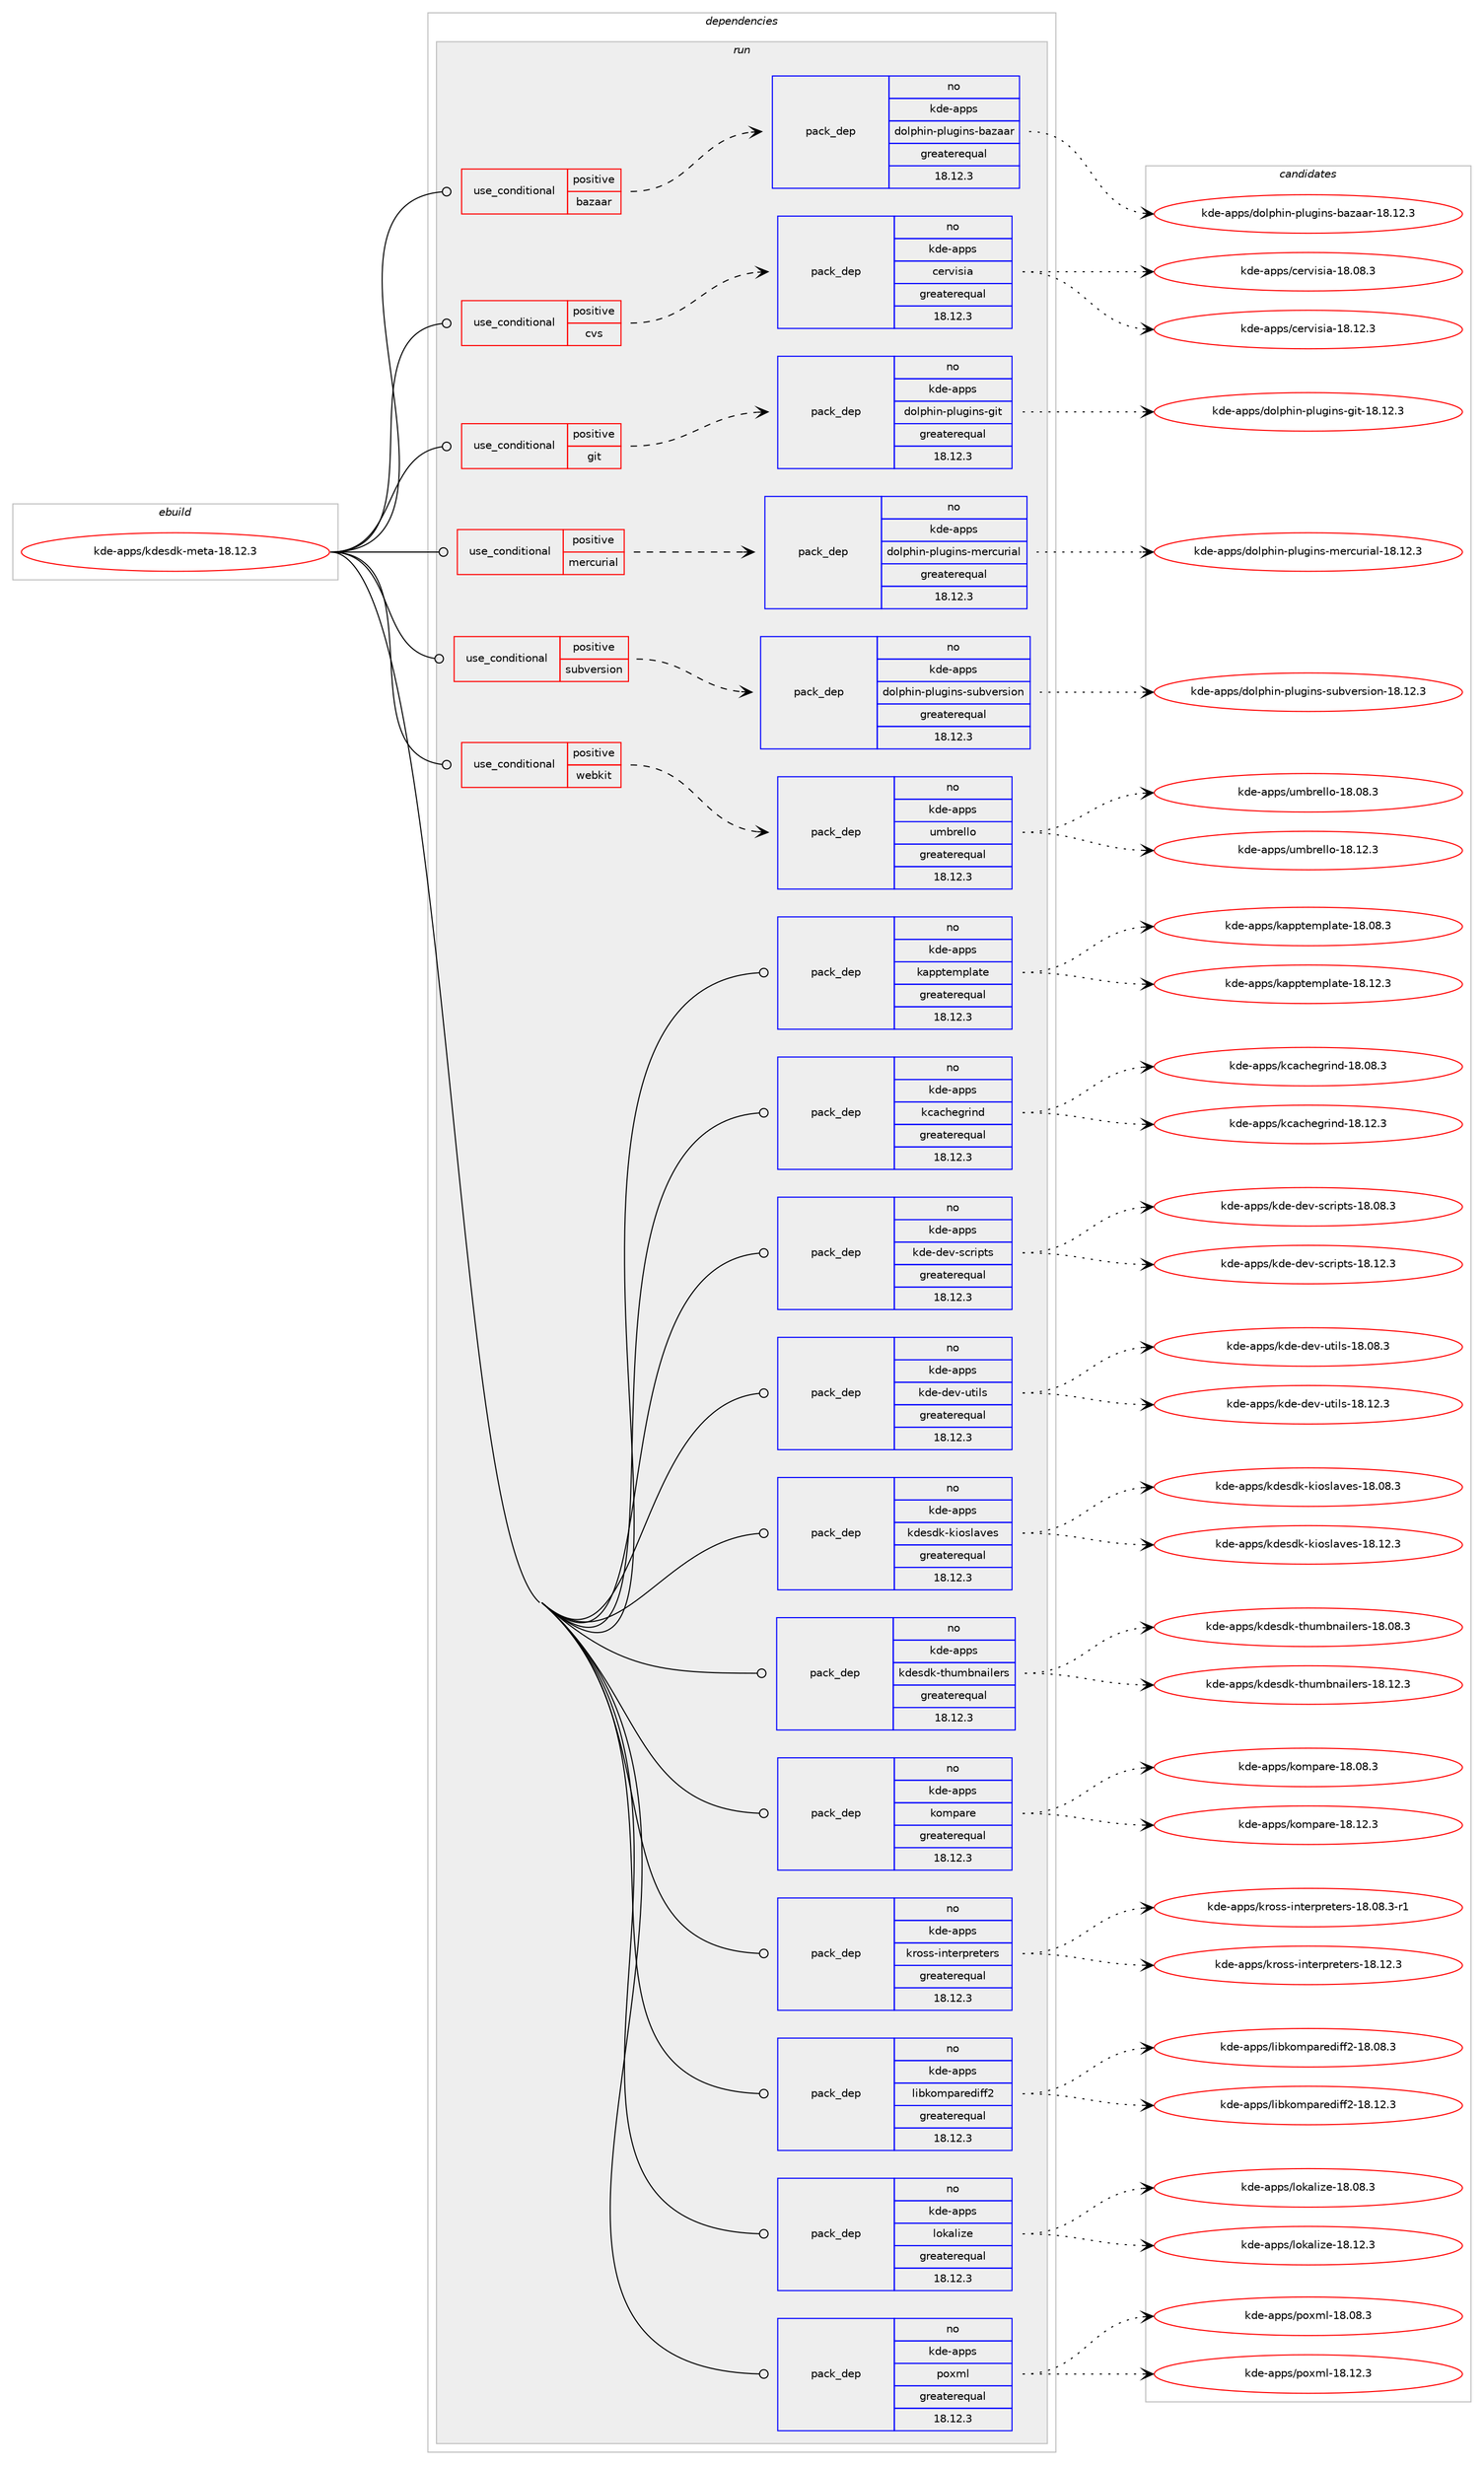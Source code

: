 digraph prolog {

# *************
# Graph options
# *************

newrank=true;
concentrate=true;
compound=true;
graph [rankdir=LR,fontname=Helvetica,fontsize=10,ranksep=1.5];#, ranksep=2.5, nodesep=0.2];
edge  [arrowhead=vee];
node  [fontname=Helvetica,fontsize=10];

# **********
# The ebuild
# **********

subgraph cluster_leftcol {
color=gray;
rank=same;
label=<<i>ebuild</i>>;
id [label="kde-apps/kdesdk-meta-18.12.3", color=red, width=4, href="../kde-apps/kdesdk-meta-18.12.3.svg"];
}

# ****************
# The dependencies
# ****************

subgraph cluster_midcol {
color=gray;
label=<<i>dependencies</i>>;
subgraph cluster_compile {
fillcolor="#eeeeee";
style=filled;
label=<<i>compile</i>>;
}
subgraph cluster_compileandrun {
fillcolor="#eeeeee";
style=filled;
label=<<i>compile and run</i>>;
}
subgraph cluster_run {
fillcolor="#eeeeee";
style=filled;
label=<<i>run</i>>;
subgraph cond428818 {
dependency1575548 [label=<<TABLE BORDER="0" CELLBORDER="1" CELLSPACING="0" CELLPADDING="4"><TR><TD ROWSPAN="3" CELLPADDING="10">use_conditional</TD></TR><TR><TD>positive</TD></TR><TR><TD>bazaar</TD></TR></TABLE>>, shape=none, color=red];
subgraph pack1122279 {
dependency1575549 [label=<<TABLE BORDER="0" CELLBORDER="1" CELLSPACING="0" CELLPADDING="4" WIDTH="220"><TR><TD ROWSPAN="6" CELLPADDING="30">pack_dep</TD></TR><TR><TD WIDTH="110">no</TD></TR><TR><TD>kde-apps</TD></TR><TR><TD>dolphin-plugins-bazaar</TD></TR><TR><TD>greaterequal</TD></TR><TR><TD>18.12.3</TD></TR></TABLE>>, shape=none, color=blue];
}
dependency1575548:e -> dependency1575549:w [weight=20,style="dashed",arrowhead="vee"];
}
id:e -> dependency1575548:w [weight=20,style="solid",arrowhead="odot"];
subgraph cond428819 {
dependency1575550 [label=<<TABLE BORDER="0" CELLBORDER="1" CELLSPACING="0" CELLPADDING="4"><TR><TD ROWSPAN="3" CELLPADDING="10">use_conditional</TD></TR><TR><TD>positive</TD></TR><TR><TD>cvs</TD></TR></TABLE>>, shape=none, color=red];
subgraph pack1122280 {
dependency1575551 [label=<<TABLE BORDER="0" CELLBORDER="1" CELLSPACING="0" CELLPADDING="4" WIDTH="220"><TR><TD ROWSPAN="6" CELLPADDING="30">pack_dep</TD></TR><TR><TD WIDTH="110">no</TD></TR><TR><TD>kde-apps</TD></TR><TR><TD>cervisia</TD></TR><TR><TD>greaterequal</TD></TR><TR><TD>18.12.3</TD></TR></TABLE>>, shape=none, color=blue];
}
dependency1575550:e -> dependency1575551:w [weight=20,style="dashed",arrowhead="vee"];
}
id:e -> dependency1575550:w [weight=20,style="solid",arrowhead="odot"];
subgraph cond428820 {
dependency1575552 [label=<<TABLE BORDER="0" CELLBORDER="1" CELLSPACING="0" CELLPADDING="4"><TR><TD ROWSPAN="3" CELLPADDING="10">use_conditional</TD></TR><TR><TD>positive</TD></TR><TR><TD>git</TD></TR></TABLE>>, shape=none, color=red];
subgraph pack1122281 {
dependency1575553 [label=<<TABLE BORDER="0" CELLBORDER="1" CELLSPACING="0" CELLPADDING="4" WIDTH="220"><TR><TD ROWSPAN="6" CELLPADDING="30">pack_dep</TD></TR><TR><TD WIDTH="110">no</TD></TR><TR><TD>kde-apps</TD></TR><TR><TD>dolphin-plugins-git</TD></TR><TR><TD>greaterequal</TD></TR><TR><TD>18.12.3</TD></TR></TABLE>>, shape=none, color=blue];
}
dependency1575552:e -> dependency1575553:w [weight=20,style="dashed",arrowhead="vee"];
}
id:e -> dependency1575552:w [weight=20,style="solid",arrowhead="odot"];
subgraph cond428821 {
dependency1575554 [label=<<TABLE BORDER="0" CELLBORDER="1" CELLSPACING="0" CELLPADDING="4"><TR><TD ROWSPAN="3" CELLPADDING="10">use_conditional</TD></TR><TR><TD>positive</TD></TR><TR><TD>mercurial</TD></TR></TABLE>>, shape=none, color=red];
subgraph pack1122282 {
dependency1575555 [label=<<TABLE BORDER="0" CELLBORDER="1" CELLSPACING="0" CELLPADDING="4" WIDTH="220"><TR><TD ROWSPAN="6" CELLPADDING="30">pack_dep</TD></TR><TR><TD WIDTH="110">no</TD></TR><TR><TD>kde-apps</TD></TR><TR><TD>dolphin-plugins-mercurial</TD></TR><TR><TD>greaterequal</TD></TR><TR><TD>18.12.3</TD></TR></TABLE>>, shape=none, color=blue];
}
dependency1575554:e -> dependency1575555:w [weight=20,style="dashed",arrowhead="vee"];
}
id:e -> dependency1575554:w [weight=20,style="solid",arrowhead="odot"];
subgraph cond428822 {
dependency1575556 [label=<<TABLE BORDER="0" CELLBORDER="1" CELLSPACING="0" CELLPADDING="4"><TR><TD ROWSPAN="3" CELLPADDING="10">use_conditional</TD></TR><TR><TD>positive</TD></TR><TR><TD>subversion</TD></TR></TABLE>>, shape=none, color=red];
subgraph pack1122283 {
dependency1575557 [label=<<TABLE BORDER="0" CELLBORDER="1" CELLSPACING="0" CELLPADDING="4" WIDTH="220"><TR><TD ROWSPAN="6" CELLPADDING="30">pack_dep</TD></TR><TR><TD WIDTH="110">no</TD></TR><TR><TD>kde-apps</TD></TR><TR><TD>dolphin-plugins-subversion</TD></TR><TR><TD>greaterequal</TD></TR><TR><TD>18.12.3</TD></TR></TABLE>>, shape=none, color=blue];
}
dependency1575556:e -> dependency1575557:w [weight=20,style="dashed",arrowhead="vee"];
}
id:e -> dependency1575556:w [weight=20,style="solid",arrowhead="odot"];
subgraph cond428823 {
dependency1575558 [label=<<TABLE BORDER="0" CELLBORDER="1" CELLSPACING="0" CELLPADDING="4"><TR><TD ROWSPAN="3" CELLPADDING="10">use_conditional</TD></TR><TR><TD>positive</TD></TR><TR><TD>webkit</TD></TR></TABLE>>, shape=none, color=red];
subgraph pack1122284 {
dependency1575559 [label=<<TABLE BORDER="0" CELLBORDER="1" CELLSPACING="0" CELLPADDING="4" WIDTH="220"><TR><TD ROWSPAN="6" CELLPADDING="30">pack_dep</TD></TR><TR><TD WIDTH="110">no</TD></TR><TR><TD>kde-apps</TD></TR><TR><TD>umbrello</TD></TR><TR><TD>greaterequal</TD></TR><TR><TD>18.12.3</TD></TR></TABLE>>, shape=none, color=blue];
}
dependency1575558:e -> dependency1575559:w [weight=20,style="dashed",arrowhead="vee"];
}
id:e -> dependency1575558:w [weight=20,style="solid",arrowhead="odot"];
subgraph pack1122285 {
dependency1575560 [label=<<TABLE BORDER="0" CELLBORDER="1" CELLSPACING="0" CELLPADDING="4" WIDTH="220"><TR><TD ROWSPAN="6" CELLPADDING="30">pack_dep</TD></TR><TR><TD WIDTH="110">no</TD></TR><TR><TD>kde-apps</TD></TR><TR><TD>kapptemplate</TD></TR><TR><TD>greaterequal</TD></TR><TR><TD>18.12.3</TD></TR></TABLE>>, shape=none, color=blue];
}
id:e -> dependency1575560:w [weight=20,style="solid",arrowhead="odot"];
subgraph pack1122286 {
dependency1575561 [label=<<TABLE BORDER="0" CELLBORDER="1" CELLSPACING="0" CELLPADDING="4" WIDTH="220"><TR><TD ROWSPAN="6" CELLPADDING="30">pack_dep</TD></TR><TR><TD WIDTH="110">no</TD></TR><TR><TD>kde-apps</TD></TR><TR><TD>kcachegrind</TD></TR><TR><TD>greaterequal</TD></TR><TR><TD>18.12.3</TD></TR></TABLE>>, shape=none, color=blue];
}
id:e -> dependency1575561:w [weight=20,style="solid",arrowhead="odot"];
subgraph pack1122287 {
dependency1575562 [label=<<TABLE BORDER="0" CELLBORDER="1" CELLSPACING="0" CELLPADDING="4" WIDTH="220"><TR><TD ROWSPAN="6" CELLPADDING="30">pack_dep</TD></TR><TR><TD WIDTH="110">no</TD></TR><TR><TD>kde-apps</TD></TR><TR><TD>kde-dev-scripts</TD></TR><TR><TD>greaterequal</TD></TR><TR><TD>18.12.3</TD></TR></TABLE>>, shape=none, color=blue];
}
id:e -> dependency1575562:w [weight=20,style="solid",arrowhead="odot"];
subgraph pack1122288 {
dependency1575563 [label=<<TABLE BORDER="0" CELLBORDER="1" CELLSPACING="0" CELLPADDING="4" WIDTH="220"><TR><TD ROWSPAN="6" CELLPADDING="30">pack_dep</TD></TR><TR><TD WIDTH="110">no</TD></TR><TR><TD>kde-apps</TD></TR><TR><TD>kde-dev-utils</TD></TR><TR><TD>greaterequal</TD></TR><TR><TD>18.12.3</TD></TR></TABLE>>, shape=none, color=blue];
}
id:e -> dependency1575563:w [weight=20,style="solid",arrowhead="odot"];
subgraph pack1122289 {
dependency1575564 [label=<<TABLE BORDER="0" CELLBORDER="1" CELLSPACING="0" CELLPADDING="4" WIDTH="220"><TR><TD ROWSPAN="6" CELLPADDING="30">pack_dep</TD></TR><TR><TD WIDTH="110">no</TD></TR><TR><TD>kde-apps</TD></TR><TR><TD>kdesdk-kioslaves</TD></TR><TR><TD>greaterequal</TD></TR><TR><TD>18.12.3</TD></TR></TABLE>>, shape=none, color=blue];
}
id:e -> dependency1575564:w [weight=20,style="solid",arrowhead="odot"];
subgraph pack1122290 {
dependency1575565 [label=<<TABLE BORDER="0" CELLBORDER="1" CELLSPACING="0" CELLPADDING="4" WIDTH="220"><TR><TD ROWSPAN="6" CELLPADDING="30">pack_dep</TD></TR><TR><TD WIDTH="110">no</TD></TR><TR><TD>kde-apps</TD></TR><TR><TD>kdesdk-thumbnailers</TD></TR><TR><TD>greaterequal</TD></TR><TR><TD>18.12.3</TD></TR></TABLE>>, shape=none, color=blue];
}
id:e -> dependency1575565:w [weight=20,style="solid",arrowhead="odot"];
subgraph pack1122291 {
dependency1575566 [label=<<TABLE BORDER="0" CELLBORDER="1" CELLSPACING="0" CELLPADDING="4" WIDTH="220"><TR><TD ROWSPAN="6" CELLPADDING="30">pack_dep</TD></TR><TR><TD WIDTH="110">no</TD></TR><TR><TD>kde-apps</TD></TR><TR><TD>kompare</TD></TR><TR><TD>greaterequal</TD></TR><TR><TD>18.12.3</TD></TR></TABLE>>, shape=none, color=blue];
}
id:e -> dependency1575566:w [weight=20,style="solid",arrowhead="odot"];
subgraph pack1122292 {
dependency1575567 [label=<<TABLE BORDER="0" CELLBORDER="1" CELLSPACING="0" CELLPADDING="4" WIDTH="220"><TR><TD ROWSPAN="6" CELLPADDING="30">pack_dep</TD></TR><TR><TD WIDTH="110">no</TD></TR><TR><TD>kde-apps</TD></TR><TR><TD>kross-interpreters</TD></TR><TR><TD>greaterequal</TD></TR><TR><TD>18.12.3</TD></TR></TABLE>>, shape=none, color=blue];
}
id:e -> dependency1575567:w [weight=20,style="solid",arrowhead="odot"];
subgraph pack1122293 {
dependency1575568 [label=<<TABLE BORDER="0" CELLBORDER="1" CELLSPACING="0" CELLPADDING="4" WIDTH="220"><TR><TD ROWSPAN="6" CELLPADDING="30">pack_dep</TD></TR><TR><TD WIDTH="110">no</TD></TR><TR><TD>kde-apps</TD></TR><TR><TD>libkomparediff2</TD></TR><TR><TD>greaterequal</TD></TR><TR><TD>18.12.3</TD></TR></TABLE>>, shape=none, color=blue];
}
id:e -> dependency1575568:w [weight=20,style="solid",arrowhead="odot"];
subgraph pack1122294 {
dependency1575569 [label=<<TABLE BORDER="0" CELLBORDER="1" CELLSPACING="0" CELLPADDING="4" WIDTH="220"><TR><TD ROWSPAN="6" CELLPADDING="30">pack_dep</TD></TR><TR><TD WIDTH="110">no</TD></TR><TR><TD>kde-apps</TD></TR><TR><TD>lokalize</TD></TR><TR><TD>greaterequal</TD></TR><TR><TD>18.12.3</TD></TR></TABLE>>, shape=none, color=blue];
}
id:e -> dependency1575569:w [weight=20,style="solid",arrowhead="odot"];
subgraph pack1122295 {
dependency1575570 [label=<<TABLE BORDER="0" CELLBORDER="1" CELLSPACING="0" CELLPADDING="4" WIDTH="220"><TR><TD ROWSPAN="6" CELLPADDING="30">pack_dep</TD></TR><TR><TD WIDTH="110">no</TD></TR><TR><TD>kde-apps</TD></TR><TR><TD>poxml</TD></TR><TR><TD>greaterequal</TD></TR><TR><TD>18.12.3</TD></TR></TABLE>>, shape=none, color=blue];
}
id:e -> dependency1575570:w [weight=20,style="solid",arrowhead="odot"];
}
}

# **************
# The candidates
# **************

subgraph cluster_choices {
rank=same;
color=gray;
label=<<i>candidates</i>>;

subgraph choice1122279 {
color=black;
nodesep=1;
choice1071001014597112112115471001111081121041051104511210811710310511011545989712297971144549564649504651 [label="kde-apps/dolphin-plugins-bazaar-18.12.3", color=red, width=4,href="../kde-apps/dolphin-plugins-bazaar-18.12.3.svg"];
dependency1575549:e -> choice1071001014597112112115471001111081121041051104511210811710310511011545989712297971144549564649504651:w [style=dotted,weight="100"];
}
subgraph choice1122280 {
color=black;
nodesep=1;
choice10710010145971121121154799101114118105115105974549564648564651 [label="kde-apps/cervisia-18.08.3", color=red, width=4,href="../kde-apps/cervisia-18.08.3.svg"];
choice10710010145971121121154799101114118105115105974549564649504651 [label="kde-apps/cervisia-18.12.3", color=red, width=4,href="../kde-apps/cervisia-18.12.3.svg"];
dependency1575551:e -> choice10710010145971121121154799101114118105115105974549564648564651:w [style=dotted,weight="100"];
dependency1575551:e -> choice10710010145971121121154799101114118105115105974549564649504651:w [style=dotted,weight="100"];
}
subgraph choice1122281 {
color=black;
nodesep=1;
choice10710010145971121121154710011110811210410511045112108117103105110115451031051164549564649504651 [label="kde-apps/dolphin-plugins-git-18.12.3", color=red, width=4,href="../kde-apps/dolphin-plugins-git-18.12.3.svg"];
dependency1575553:e -> choice10710010145971121121154710011110811210410511045112108117103105110115451031051164549564649504651:w [style=dotted,weight="100"];
}
subgraph choice1122282 {
color=black;
nodesep=1;
choice107100101459711211211547100111108112104105110451121081171031051101154510910111499117114105971084549564649504651 [label="kde-apps/dolphin-plugins-mercurial-18.12.3", color=red, width=4,href="../kde-apps/dolphin-plugins-mercurial-18.12.3.svg"];
dependency1575555:e -> choice107100101459711211211547100111108112104105110451121081171031051101154510910111499117114105971084549564649504651:w [style=dotted,weight="100"];
}
subgraph choice1122283 {
color=black;
nodesep=1;
choice1071001014597112112115471001111081121041051104511210811710310511011545115117981181011141151051111104549564649504651 [label="kde-apps/dolphin-plugins-subversion-18.12.3", color=red, width=4,href="../kde-apps/dolphin-plugins-subversion-18.12.3.svg"];
dependency1575557:e -> choice1071001014597112112115471001111081121041051104511210811710310511011545115117981181011141151051111104549564649504651:w [style=dotted,weight="100"];
}
subgraph choice1122284 {
color=black;
nodesep=1;
choice107100101459711211211547117109981141011081081114549564648564651 [label="kde-apps/umbrello-18.08.3", color=red, width=4,href="../kde-apps/umbrello-18.08.3.svg"];
choice107100101459711211211547117109981141011081081114549564649504651 [label="kde-apps/umbrello-18.12.3", color=red, width=4,href="../kde-apps/umbrello-18.12.3.svg"];
dependency1575559:e -> choice107100101459711211211547117109981141011081081114549564648564651:w [style=dotted,weight="100"];
dependency1575559:e -> choice107100101459711211211547117109981141011081081114549564649504651:w [style=dotted,weight="100"];
}
subgraph choice1122285 {
color=black;
nodesep=1;
choice10710010145971121121154710797112112116101109112108971161014549564648564651 [label="kde-apps/kapptemplate-18.08.3", color=red, width=4,href="../kde-apps/kapptemplate-18.08.3.svg"];
choice10710010145971121121154710797112112116101109112108971161014549564649504651 [label="kde-apps/kapptemplate-18.12.3", color=red, width=4,href="../kde-apps/kapptemplate-18.12.3.svg"];
dependency1575560:e -> choice10710010145971121121154710797112112116101109112108971161014549564648564651:w [style=dotted,weight="100"];
dependency1575560:e -> choice10710010145971121121154710797112112116101109112108971161014549564649504651:w [style=dotted,weight="100"];
}
subgraph choice1122286 {
color=black;
nodesep=1;
choice1071001014597112112115471079997991041011031141051101004549564648564651 [label="kde-apps/kcachegrind-18.08.3", color=red, width=4,href="../kde-apps/kcachegrind-18.08.3.svg"];
choice1071001014597112112115471079997991041011031141051101004549564649504651 [label="kde-apps/kcachegrind-18.12.3", color=red, width=4,href="../kde-apps/kcachegrind-18.12.3.svg"];
dependency1575561:e -> choice1071001014597112112115471079997991041011031141051101004549564648564651:w [style=dotted,weight="100"];
dependency1575561:e -> choice1071001014597112112115471079997991041011031141051101004549564649504651:w [style=dotted,weight="100"];
}
subgraph choice1122287 {
color=black;
nodesep=1;
choice1071001014597112112115471071001014510010111845115991141051121161154549564648564651 [label="kde-apps/kde-dev-scripts-18.08.3", color=red, width=4,href="../kde-apps/kde-dev-scripts-18.08.3.svg"];
choice1071001014597112112115471071001014510010111845115991141051121161154549564649504651 [label="kde-apps/kde-dev-scripts-18.12.3", color=red, width=4,href="../kde-apps/kde-dev-scripts-18.12.3.svg"];
dependency1575562:e -> choice1071001014597112112115471071001014510010111845115991141051121161154549564648564651:w [style=dotted,weight="100"];
dependency1575562:e -> choice1071001014597112112115471071001014510010111845115991141051121161154549564649504651:w [style=dotted,weight="100"];
}
subgraph choice1122288 {
color=black;
nodesep=1;
choice10710010145971121121154710710010145100101118451171161051081154549564648564651 [label="kde-apps/kde-dev-utils-18.08.3", color=red, width=4,href="../kde-apps/kde-dev-utils-18.08.3.svg"];
choice10710010145971121121154710710010145100101118451171161051081154549564649504651 [label="kde-apps/kde-dev-utils-18.12.3", color=red, width=4,href="../kde-apps/kde-dev-utils-18.12.3.svg"];
dependency1575563:e -> choice10710010145971121121154710710010145100101118451171161051081154549564648564651:w [style=dotted,weight="100"];
dependency1575563:e -> choice10710010145971121121154710710010145100101118451171161051081154549564649504651:w [style=dotted,weight="100"];
}
subgraph choice1122289 {
color=black;
nodesep=1;
choice10710010145971121121154710710010111510010745107105111115108971181011154549564648564651 [label="kde-apps/kdesdk-kioslaves-18.08.3", color=red, width=4,href="../kde-apps/kdesdk-kioslaves-18.08.3.svg"];
choice10710010145971121121154710710010111510010745107105111115108971181011154549564649504651 [label="kde-apps/kdesdk-kioslaves-18.12.3", color=red, width=4,href="../kde-apps/kdesdk-kioslaves-18.12.3.svg"];
dependency1575564:e -> choice10710010145971121121154710710010111510010745107105111115108971181011154549564648564651:w [style=dotted,weight="100"];
dependency1575564:e -> choice10710010145971121121154710710010111510010745107105111115108971181011154549564649504651:w [style=dotted,weight="100"];
}
subgraph choice1122290 {
color=black;
nodesep=1;
choice1071001014597112112115471071001011151001074511610411710998110971051081011141154549564648564651 [label="kde-apps/kdesdk-thumbnailers-18.08.3", color=red, width=4,href="../kde-apps/kdesdk-thumbnailers-18.08.3.svg"];
choice1071001014597112112115471071001011151001074511610411710998110971051081011141154549564649504651 [label="kde-apps/kdesdk-thumbnailers-18.12.3", color=red, width=4,href="../kde-apps/kdesdk-thumbnailers-18.12.3.svg"];
dependency1575565:e -> choice1071001014597112112115471071001011151001074511610411710998110971051081011141154549564648564651:w [style=dotted,weight="100"];
dependency1575565:e -> choice1071001014597112112115471071001011151001074511610411710998110971051081011141154549564649504651:w [style=dotted,weight="100"];
}
subgraph choice1122291 {
color=black;
nodesep=1;
choice107100101459711211211547107111109112971141014549564648564651 [label="kde-apps/kompare-18.08.3", color=red, width=4,href="../kde-apps/kompare-18.08.3.svg"];
choice107100101459711211211547107111109112971141014549564649504651 [label="kde-apps/kompare-18.12.3", color=red, width=4,href="../kde-apps/kompare-18.12.3.svg"];
dependency1575566:e -> choice107100101459711211211547107111109112971141014549564648564651:w [style=dotted,weight="100"];
dependency1575566:e -> choice107100101459711211211547107111109112971141014549564649504651:w [style=dotted,weight="100"];
}
subgraph choice1122292 {
color=black;
nodesep=1;
choice1071001014597112112115471071141111151154510511011610111411211410111610111411545495646485646514511449 [label="kde-apps/kross-interpreters-18.08.3-r1", color=red, width=4,href="../kde-apps/kross-interpreters-18.08.3-r1.svg"];
choice107100101459711211211547107114111115115451051101161011141121141011161011141154549564649504651 [label="kde-apps/kross-interpreters-18.12.3", color=red, width=4,href="../kde-apps/kross-interpreters-18.12.3.svg"];
dependency1575567:e -> choice1071001014597112112115471071141111151154510511011610111411211410111610111411545495646485646514511449:w [style=dotted,weight="100"];
dependency1575567:e -> choice107100101459711211211547107114111115115451051101161011141121141011161011141154549564649504651:w [style=dotted,weight="100"];
}
subgraph choice1122293 {
color=black;
nodesep=1;
choice1071001014597112112115471081059810711110911297114101100105102102504549564648564651 [label="kde-apps/libkomparediff2-18.08.3", color=red, width=4,href="../kde-apps/libkomparediff2-18.08.3.svg"];
choice1071001014597112112115471081059810711110911297114101100105102102504549564649504651 [label="kde-apps/libkomparediff2-18.12.3", color=red, width=4,href="../kde-apps/libkomparediff2-18.12.3.svg"];
dependency1575568:e -> choice1071001014597112112115471081059810711110911297114101100105102102504549564648564651:w [style=dotted,weight="100"];
dependency1575568:e -> choice1071001014597112112115471081059810711110911297114101100105102102504549564649504651:w [style=dotted,weight="100"];
}
subgraph choice1122294 {
color=black;
nodesep=1;
choice107100101459711211211547108111107971081051221014549564648564651 [label="kde-apps/lokalize-18.08.3", color=red, width=4,href="../kde-apps/lokalize-18.08.3.svg"];
choice107100101459711211211547108111107971081051221014549564649504651 [label="kde-apps/lokalize-18.12.3", color=red, width=4,href="../kde-apps/lokalize-18.12.3.svg"];
dependency1575569:e -> choice107100101459711211211547108111107971081051221014549564648564651:w [style=dotted,weight="100"];
dependency1575569:e -> choice107100101459711211211547108111107971081051221014549564649504651:w [style=dotted,weight="100"];
}
subgraph choice1122295 {
color=black;
nodesep=1;
choice1071001014597112112115471121111201091084549564648564651 [label="kde-apps/poxml-18.08.3", color=red, width=4,href="../kde-apps/poxml-18.08.3.svg"];
choice1071001014597112112115471121111201091084549564649504651 [label="kde-apps/poxml-18.12.3", color=red, width=4,href="../kde-apps/poxml-18.12.3.svg"];
dependency1575570:e -> choice1071001014597112112115471121111201091084549564648564651:w [style=dotted,weight="100"];
dependency1575570:e -> choice1071001014597112112115471121111201091084549564649504651:w [style=dotted,weight="100"];
}
}

}
